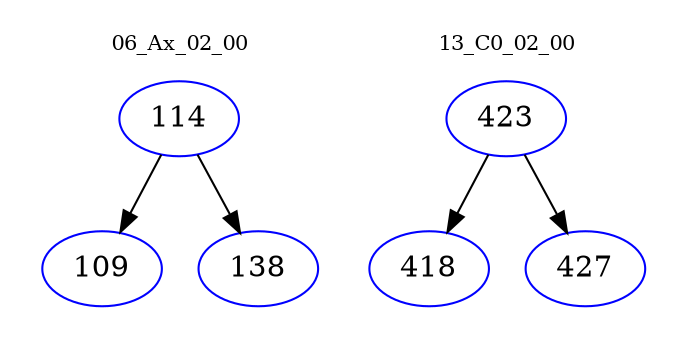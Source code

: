 digraph{
subgraph cluster_0 {
color = white
label = "06_Ax_02_00";
fontsize=10;
T0_114 [label="114", color="blue"]
T0_114 -> T0_109 [color="black"]
T0_109 [label="109", color="blue"]
T0_114 -> T0_138 [color="black"]
T0_138 [label="138", color="blue"]
}
subgraph cluster_1 {
color = white
label = "13_C0_02_00";
fontsize=10;
T1_423 [label="423", color="blue"]
T1_423 -> T1_418 [color="black"]
T1_418 [label="418", color="blue"]
T1_423 -> T1_427 [color="black"]
T1_427 [label="427", color="blue"]
}
}
